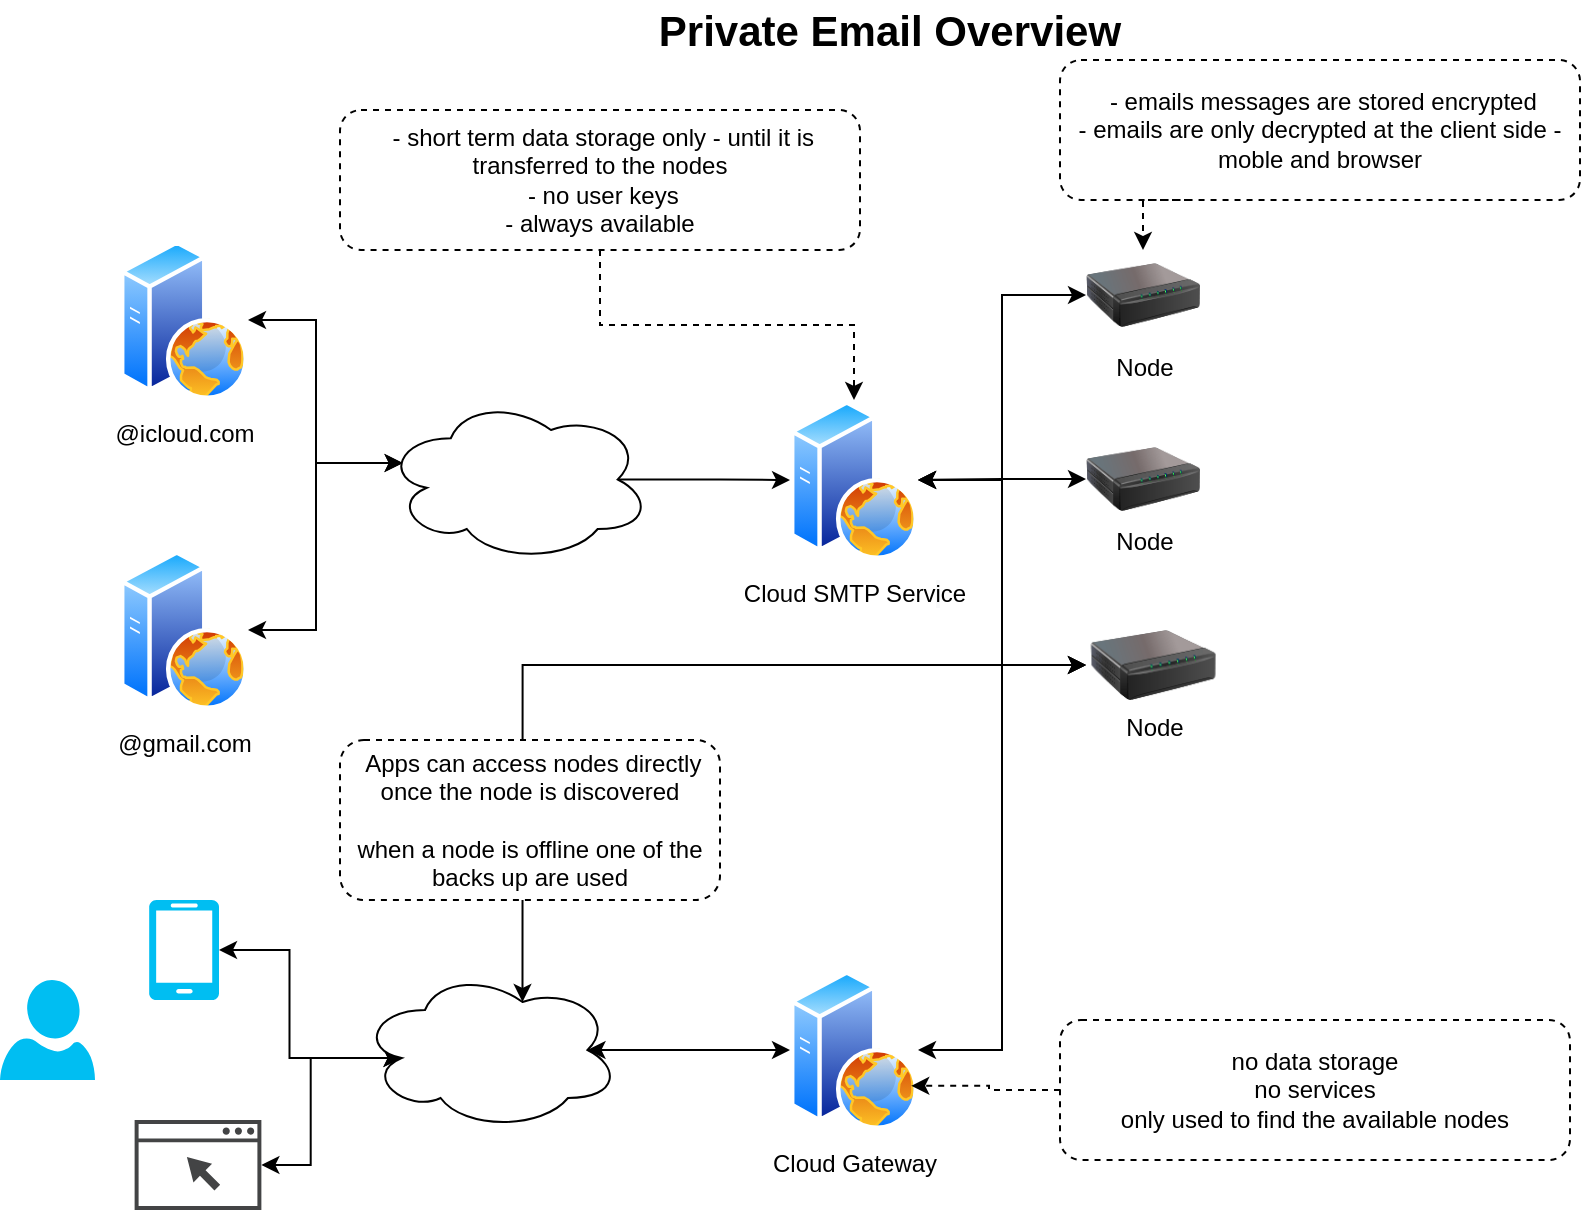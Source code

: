 <mxfile version="15.6.2" type="github">
  <diagram id="jGf0kjj8QAYspMm0BPY0" name="Page-1">
    <mxGraphModel dx="862" dy="743" grid="1" gridSize="10" guides="1" tooltips="1" connect="1" arrows="1" fold="1" page="1" pageScale="1" pageWidth="827" pageHeight="1169" math="0" shadow="0">
      <root>
        <mxCell id="0" />
        <mxCell id="1" parent="0" />
        <mxCell id="l1ZClt1DXuYaa-gGNhbf-6" value="Cloud SMTP Serv&lt;span style=&quot;background-color: rgb(248 , 249 , 250)&quot;&gt;i&lt;/span&gt;ce" style="aspect=fixed;perimeter=ellipsePerimeter;html=1;align=center;shadow=0;dashed=0;spacingTop=3;image;image=img/lib/active_directory/web_server.svg;" vertex="1" parent="1">
          <mxGeometry x="415" y="210" width="64" height="80" as="geometry" />
        </mxCell>
        <mxCell id="l1ZClt1DXuYaa-gGNhbf-15" style="edgeStyle=orthogonalEdgeStyle;rounded=0;orthogonalLoop=1;jettySize=auto;html=1;exitX=0;exitY=0.5;exitDx=0;exitDy=0;entryX=1;entryY=0.5;entryDx=0;entryDy=0;startArrow=classic;startFill=1;" edge="1" parent="1" source="l1ZClt1DXuYaa-gGNhbf-9" target="l1ZClt1DXuYaa-gGNhbf-6">
          <mxGeometry relative="1" as="geometry" />
        </mxCell>
        <mxCell id="l1ZClt1DXuYaa-gGNhbf-9" value="Node" style="image;html=1;image=img/lib/clip_art/networking/Print_Server_128x128.png" vertex="1" parent="1">
          <mxGeometry x="563" y="135" width="57" height="45" as="geometry" />
        </mxCell>
        <mxCell id="l1ZClt1DXuYaa-gGNhbf-16" style="edgeStyle=orthogonalEdgeStyle;rounded=0;orthogonalLoop=1;jettySize=auto;html=1;exitX=0;exitY=0.5;exitDx=0;exitDy=0;startArrow=classic;startFill=1;" edge="1" parent="1" source="l1ZClt1DXuYaa-gGNhbf-10" target="l1ZClt1DXuYaa-gGNhbf-6">
          <mxGeometry relative="1" as="geometry" />
        </mxCell>
        <mxCell id="l1ZClt1DXuYaa-gGNhbf-10" value="Node" style="image;html=1;image=img/lib/clip_art/networking/Print_Server_128x128.png" vertex="1" parent="1">
          <mxGeometry x="563" y="232" width="57" height="35" as="geometry" />
        </mxCell>
        <mxCell id="l1ZClt1DXuYaa-gGNhbf-17" style="edgeStyle=orthogonalEdgeStyle;rounded=0;orthogonalLoop=1;jettySize=auto;html=1;exitX=0;exitY=0.5;exitDx=0;exitDy=0;entryX=1;entryY=0.5;entryDx=0;entryDy=0;startArrow=classic;startFill=1;" edge="1" parent="1" source="l1ZClt1DXuYaa-gGNhbf-11" target="l1ZClt1DXuYaa-gGNhbf-6">
          <mxGeometry relative="1" as="geometry">
            <mxPoint x="495" y="265" as="targetPoint" />
          </mxGeometry>
        </mxCell>
        <mxCell id="l1ZClt1DXuYaa-gGNhbf-42" style="edgeStyle=orthogonalEdgeStyle;rounded=0;orthogonalLoop=1;jettySize=auto;html=1;exitX=0;exitY=0.5;exitDx=0;exitDy=0;entryX=0.625;entryY=0.2;entryDx=0;entryDy=0;entryPerimeter=0;startArrow=classic;startFill=1;strokeWidth=1;" edge="1" parent="1" source="l1ZClt1DXuYaa-gGNhbf-11" target="l1ZClt1DXuYaa-gGNhbf-31">
          <mxGeometry relative="1" as="geometry" />
        </mxCell>
        <mxCell id="l1ZClt1DXuYaa-gGNhbf-11" value="Node" style="image;html=1;image=img/lib/clip_art/networking/Print_Server_128x128.png" vertex="1" parent="1">
          <mxGeometry x="563" y="325" width="67" height="35" as="geometry" />
        </mxCell>
        <mxCell id="l1ZClt1DXuYaa-gGNhbf-22" style="edgeStyle=orthogonalEdgeStyle;rounded=0;orthogonalLoop=1;jettySize=auto;html=1;exitX=1;exitY=0.5;exitDx=0;exitDy=0;entryX=0.07;entryY=0.4;entryDx=0;entryDy=0;entryPerimeter=0;startArrow=classic;startFill=1;" edge="1" parent="1" source="l1ZClt1DXuYaa-gGNhbf-12" target="l1ZClt1DXuYaa-gGNhbf-19">
          <mxGeometry relative="1" as="geometry">
            <mxPoint x="210" y="240" as="targetPoint" />
          </mxGeometry>
        </mxCell>
        <mxCell id="l1ZClt1DXuYaa-gGNhbf-12" value="@icloud.com&lt;span style=&quot;color: rgba(0 , 0 , 0 , 0) ; font-family: monospace ; font-size: 0px ; background-color: rgb(248 , 249 , 250)&quot;&gt;%3CmxGraphModel%3E%3Croot%3E%3CmxCell%20id%3D%220%22%2F%3E%3CmxCell%20id%3D%221%22%20parent%3D%220%22%2F%3E%3CmxCell%20id%3D%222%22%20value%3D%22Node%22%20style%3D%22image%3Bhtml%3D1%3Bimage%3Dimg%2Flib%2Fclip_art%2Fnetworking%2FPrint_Server_128x128.png%22%20vertex%3D%221%22%20parent%3D%221%22%3E%3CmxGeometry%20x%3D%22520%22%20y%3D%22390%22%20width%3D%2280%22%20height%3D%2280%22%20as%3D%22geometry%22%2F%3E%3C%2FmxCell%3E%3C%2Froot%3E%3C%2FmxGraphModel%3E&lt;/span&gt;" style="aspect=fixed;perimeter=ellipsePerimeter;html=1;align=center;shadow=0;dashed=0;spacingTop=3;image;image=img/lib/active_directory/web_server.svg;" vertex="1" parent="1">
          <mxGeometry x="80" y="130" width="64" height="80" as="geometry" />
        </mxCell>
        <mxCell id="l1ZClt1DXuYaa-gGNhbf-24" style="edgeStyle=orthogonalEdgeStyle;rounded=0;orthogonalLoop=1;jettySize=auto;html=1;exitX=0.875;exitY=0.5;exitDx=0;exitDy=0;exitPerimeter=0;entryX=0;entryY=0.5;entryDx=0;entryDy=0;" edge="1" parent="1" source="l1ZClt1DXuYaa-gGNhbf-19" target="l1ZClt1DXuYaa-gGNhbf-6">
          <mxGeometry relative="1" as="geometry" />
        </mxCell>
        <mxCell id="l1ZClt1DXuYaa-gGNhbf-19" value="" style="ellipse;shape=cloud;whiteSpace=wrap;html=1;" vertex="1" parent="1">
          <mxGeometry x="212" y="208.5" width="133.57" height="82.5" as="geometry" />
        </mxCell>
        <mxCell id="l1ZClt1DXuYaa-gGNhbf-23" style="edgeStyle=orthogonalEdgeStyle;rounded=0;orthogonalLoop=1;jettySize=auto;html=1;exitX=1;exitY=0.5;exitDx=0;exitDy=0;entryX=0.07;entryY=0.4;entryDx=0;entryDy=0;entryPerimeter=0;startArrow=classic;startFill=1;" edge="1" parent="1" source="l1ZClt1DXuYaa-gGNhbf-21" target="l1ZClt1DXuYaa-gGNhbf-19">
          <mxGeometry relative="1" as="geometry" />
        </mxCell>
        <mxCell id="l1ZClt1DXuYaa-gGNhbf-21" value="@gmail.com" style="aspect=fixed;perimeter=ellipsePerimeter;html=1;align=center;shadow=0;dashed=0;spacingTop=3;image;image=img/lib/active_directory/web_server.svg;" vertex="1" parent="1">
          <mxGeometry x="80" y="285" width="64" height="80" as="geometry" />
        </mxCell>
        <mxCell id="l1ZClt1DXuYaa-gGNhbf-27" style="edgeStyle=orthogonalEdgeStyle;rounded=0;orthogonalLoop=1;jettySize=auto;html=1;exitX=0.5;exitY=1;exitDx=0;exitDy=0;entryX=0.5;entryY=0;entryDx=0;entryDy=0;startArrow=none;startFill=0;dashed=1;" edge="1" parent="1" source="l1ZClt1DXuYaa-gGNhbf-26" target="l1ZClt1DXuYaa-gGNhbf-6">
          <mxGeometry relative="1" as="geometry">
            <mxPoint x="447" y="120" as="sourcePoint" />
          </mxGeometry>
        </mxCell>
        <mxCell id="l1ZClt1DXuYaa-gGNhbf-26" value="&amp;nbsp;- short term data storage only - until it is transferred to the nodes&lt;br&gt;&amp;nbsp;- no user keys&lt;br&gt;&amp;nbsp;- always available&amp;nbsp;" style="rounded=1;whiteSpace=wrap;html=1;dashed=1;" vertex="1" parent="1">
          <mxGeometry x="190" y="65" width="260" height="70" as="geometry" />
        </mxCell>
        <mxCell id="l1ZClt1DXuYaa-gGNhbf-28" value="Private Email Overview" style="text;html=1;strokeColor=none;fillColor=none;align=center;verticalAlign=middle;whiteSpace=wrap;rounded=0;dashed=1;fontSize=21;fontStyle=1" vertex="1" parent="1">
          <mxGeometry x="330" y="10" width="270" height="30" as="geometry" />
        </mxCell>
        <mxCell id="l1ZClt1DXuYaa-gGNhbf-30" value="" style="verticalLabelPosition=bottom;html=1;verticalAlign=top;align=center;strokeColor=none;fillColor=#00BEF2;shape=mxgraph.azure.mobile;pointerEvents=1;dashed=1;" vertex="1" parent="1">
          <mxGeometry x="94.5" y="460" width="35" height="50" as="geometry" />
        </mxCell>
        <mxCell id="l1ZClt1DXuYaa-gGNhbf-34" style="edgeStyle=orthogonalEdgeStyle;rounded=0;orthogonalLoop=1;jettySize=auto;html=1;exitX=0.16;exitY=0.55;exitDx=0;exitDy=0;exitPerimeter=0;entryX=1;entryY=0.5;entryDx=0;entryDy=0;entryPerimeter=0;startArrow=classic;startFill=1;strokeWidth=1;" edge="1" parent="1" source="l1ZClt1DXuYaa-gGNhbf-31" target="l1ZClt1DXuYaa-gGNhbf-30">
          <mxGeometry relative="1" as="geometry" />
        </mxCell>
        <mxCell id="l1ZClt1DXuYaa-gGNhbf-40" style="edgeStyle=orthogonalEdgeStyle;rounded=0;orthogonalLoop=1;jettySize=auto;html=1;exitX=0.875;exitY=0.5;exitDx=0;exitDy=0;exitPerimeter=0;entryX=0;entryY=0.5;entryDx=0;entryDy=0;startArrow=classic;startFill=1;strokeWidth=1;" edge="1" parent="1" source="l1ZClt1DXuYaa-gGNhbf-31" target="l1ZClt1DXuYaa-gGNhbf-35">
          <mxGeometry relative="1" as="geometry" />
        </mxCell>
        <mxCell id="l1ZClt1DXuYaa-gGNhbf-43" style="edgeStyle=orthogonalEdgeStyle;rounded=0;orthogonalLoop=1;jettySize=auto;html=1;exitX=0.16;exitY=0.55;exitDx=0;exitDy=0;exitPerimeter=0;startArrow=classic;startFill=1;strokeWidth=1;" edge="1" parent="1" source="l1ZClt1DXuYaa-gGNhbf-31" target="l1ZClt1DXuYaa-gGNhbf-38">
          <mxGeometry relative="1" as="geometry">
            <mxPoint x="221" y="620" as="targetPoint" />
          </mxGeometry>
        </mxCell>
        <mxCell id="l1ZClt1DXuYaa-gGNhbf-31" value="" style="ellipse;shape=cloud;whiteSpace=wrap;html=1;" vertex="1" parent="1">
          <mxGeometry x="200" y="495" width="130" height="80" as="geometry" />
        </mxCell>
        <mxCell id="l1ZClt1DXuYaa-gGNhbf-41" style="edgeStyle=orthogonalEdgeStyle;rounded=0;orthogonalLoop=1;jettySize=auto;html=1;exitX=1;exitY=0.5;exitDx=0;exitDy=0;entryX=0;entryY=0.5;entryDx=0;entryDy=0;startArrow=classic;startFill=1;strokeWidth=1;" edge="1" parent="1" source="l1ZClt1DXuYaa-gGNhbf-35" target="l1ZClt1DXuYaa-gGNhbf-11">
          <mxGeometry relative="1" as="geometry" />
        </mxCell>
        <mxCell id="l1ZClt1DXuYaa-gGNhbf-35" value="Cloud Gateway" style="aspect=fixed;perimeter=ellipsePerimeter;html=1;align=center;shadow=0;dashed=0;spacingTop=3;image;image=img/lib/active_directory/web_server.svg;" vertex="1" parent="1">
          <mxGeometry x="415" y="495" width="64" height="80" as="geometry" />
        </mxCell>
        <mxCell id="l1ZClt1DXuYaa-gGNhbf-38" value="" style="sketch=0;pointerEvents=1;shadow=0;dashed=0;html=1;strokeColor=none;fillColor=#434445;aspect=fixed;labelPosition=center;verticalLabelPosition=bottom;verticalAlign=top;align=center;outlineConnect=0;shape=mxgraph.vvd.web_browser;" vertex="1" parent="1">
          <mxGeometry x="87.31" y="570" width="63.38" height="45" as="geometry" />
        </mxCell>
        <mxCell id="l1ZClt1DXuYaa-gGNhbf-39" value="" style="verticalLabelPosition=bottom;html=1;verticalAlign=top;align=center;strokeColor=none;fillColor=#00BEF2;shape=mxgraph.azure.user;dashed=1;" vertex="1" parent="1">
          <mxGeometry x="20" y="500" width="47.5" height="50" as="geometry" />
        </mxCell>
        <mxCell id="l1ZClt1DXuYaa-gGNhbf-44" style="edgeStyle=orthogonalEdgeStyle;rounded=0;orthogonalLoop=1;jettySize=auto;html=1;exitX=0;exitY=0.5;exitDx=0;exitDy=0;entryX=1;entryY=0.75;entryDx=0;entryDy=0;startArrow=none;startFill=0;dashed=1;" edge="1" parent="1" source="l1ZClt1DXuYaa-gGNhbf-45" target="l1ZClt1DXuYaa-gGNhbf-35">
          <mxGeometry relative="1" as="geometry">
            <mxPoint x="697" y="530" as="sourcePoint" />
            <mxPoint x="697" y="620" as="targetPoint" />
          </mxGeometry>
        </mxCell>
        <mxCell id="l1ZClt1DXuYaa-gGNhbf-45" value="no data storage&lt;br&gt;no services&lt;br&gt;only used to find the available nodes" style="rounded=1;whiteSpace=wrap;html=1;dashed=1;" vertex="1" parent="1">
          <mxGeometry x="550" y="520" width="255" height="70" as="geometry" />
        </mxCell>
        <mxCell id="l1ZClt1DXuYaa-gGNhbf-46" value="&amp;nbsp;- emails&amp;nbsp;messages&amp;nbsp;are stored encrypted&lt;br&gt;- emails are only decrypted at the client side - moble and browser" style="rounded=1;whiteSpace=wrap;html=1;dashed=1;" vertex="1" parent="1">
          <mxGeometry x="550" y="40" width="260" height="70" as="geometry" />
        </mxCell>
        <mxCell id="l1ZClt1DXuYaa-gGNhbf-47" style="edgeStyle=orthogonalEdgeStyle;rounded=0;orthogonalLoop=1;jettySize=auto;html=1;exitX=0.25;exitY=1;exitDx=0;exitDy=0;entryX=0.5;entryY=0;entryDx=0;entryDy=0;startArrow=none;startFill=0;dashed=1;" edge="1" parent="1" source="l1ZClt1DXuYaa-gGNhbf-46" target="l1ZClt1DXuYaa-gGNhbf-9">
          <mxGeometry relative="1" as="geometry">
            <mxPoint x="779.4" y="289.1" as="sourcePoint" />
            <mxPoint x="650.022" y="289.989" as="targetPoint" />
          </mxGeometry>
        </mxCell>
        <mxCell id="l1ZClt1DXuYaa-gGNhbf-48" value="&amp;nbsp;Apps can access nodes directly once the node is discovered&lt;br&gt;&lt;br&gt;when a node is offline one of the backs up are used" style="rounded=1;whiteSpace=wrap;html=1;dashed=1;" vertex="1" parent="1">
          <mxGeometry x="190" y="380" width="190" height="80" as="geometry" />
        </mxCell>
      </root>
    </mxGraphModel>
  </diagram>
</mxfile>
